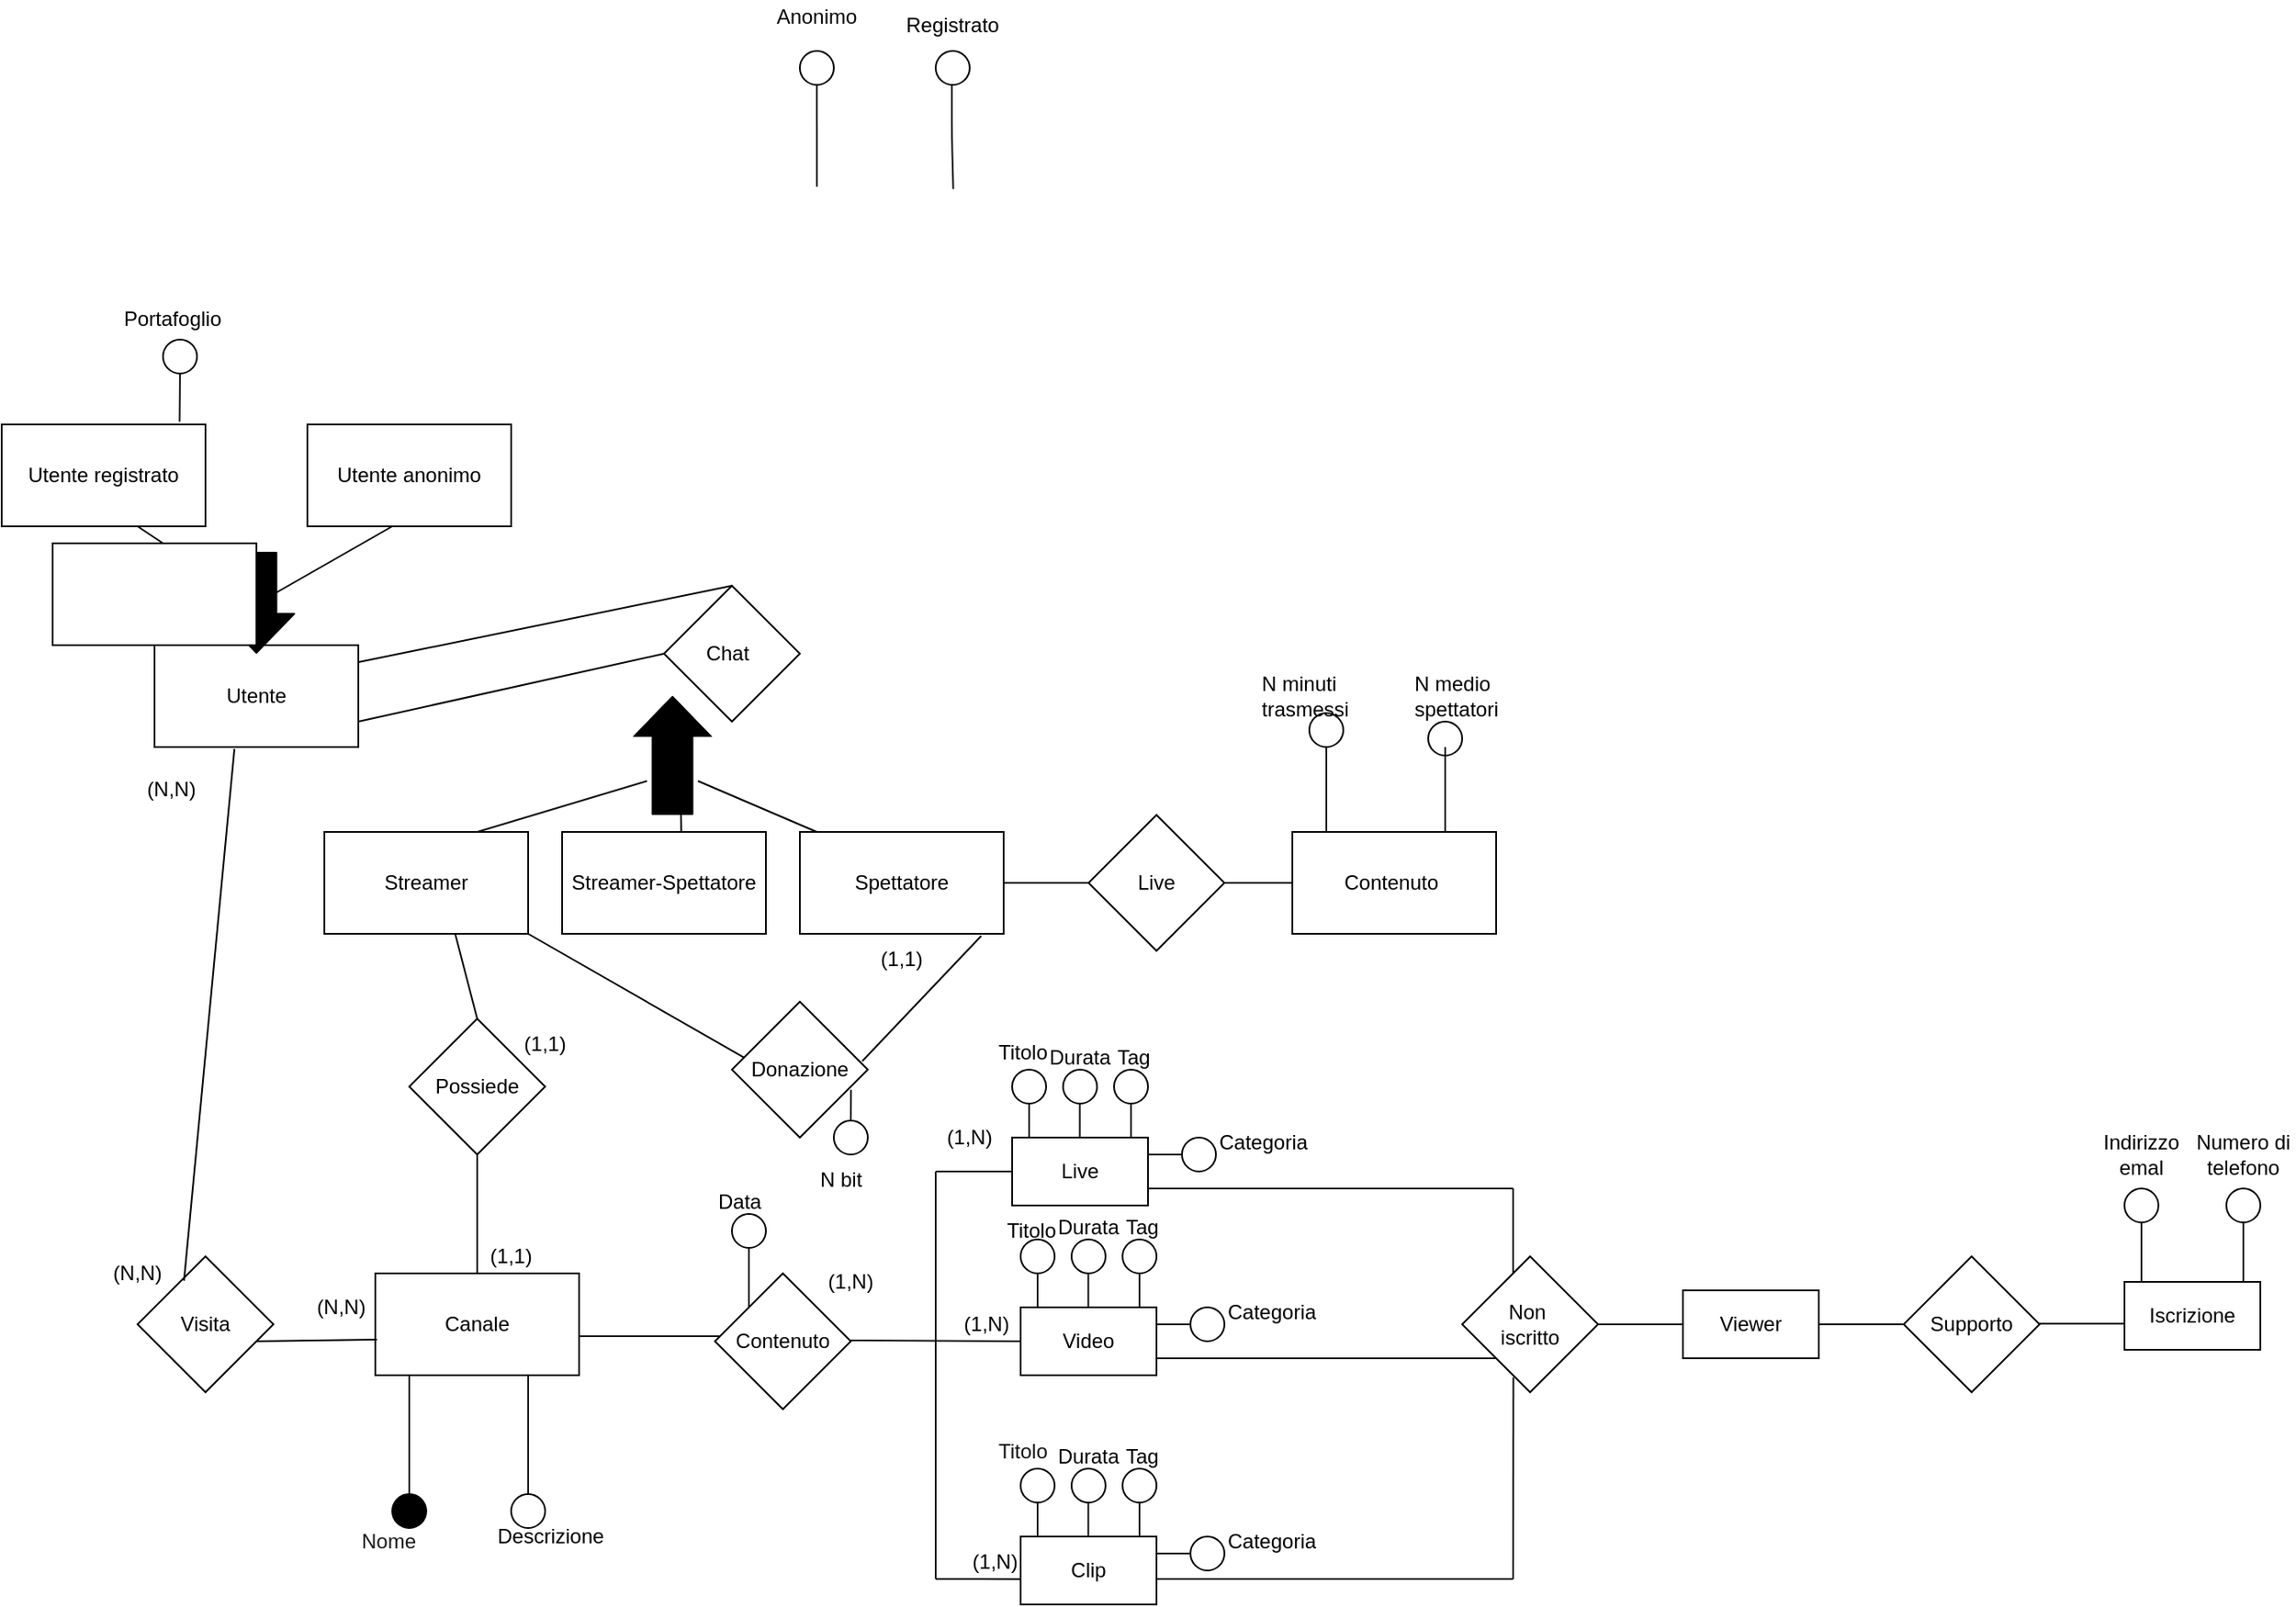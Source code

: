 <mxfile>
    <diagram name="Page-1" id="MS3F0-jO2fXdgPo8Lo6S">
        <mxGraphModel dx="236" dy="815" grid="1" gridSize="10" guides="1" tooltips="1" connect="1" arrows="1" fold="1" page="1" pageScale="1" pageWidth="850" pageHeight="1100" math="0" shadow="0">
            <root>
                <mxCell id="0"/>
                <mxCell id="1" parent="0"/>
                <mxCell id="3IenMItIxv0-lteJ33fJ-1" value="" style="rounded=0;whiteSpace=wrap;html=1;" parent="1" vertex="1">
                    <mxGeometry x="130" y="450" width="120" height="60" as="geometry"/>
                </mxCell>
                <mxCell id="3IenMItIxv0-lteJ33fJ-2" value="Utente" style="text;html=1;strokeColor=none;fillColor=none;align=center;verticalAlign=middle;whiteSpace=wrap;rounded=0;" parent="1" vertex="1">
                    <mxGeometry x="160" y="465" width="60" height="30" as="geometry"/>
                </mxCell>
                <mxCell id="3IenMItIxv0-lteJ33fJ-3" value="" style="shape=flexArrow;endArrow=classic;html=1;width=23.529;endSize=7.318;fillColor=#000000;strokeColor=#000000;" parent="1" edge="1">
                    <mxGeometry width="50" height="50" relative="1" as="geometry">
                        <mxPoint x="435" y="550" as="sourcePoint"/>
                        <mxPoint x="435" y="480" as="targetPoint"/>
                        <Array as="points">
                            <mxPoint x="435" y="510"/>
                        </Array>
                    </mxGeometry>
                </mxCell>
                <mxCell id="3IenMItIxv0-lteJ33fJ-4" value="Spettatore" style="rounded=0;whiteSpace=wrap;html=1;" parent="1" vertex="1">
                    <mxGeometry x="510" y="560" width="120" height="60" as="geometry"/>
                </mxCell>
                <mxCell id="3IenMItIxv0-lteJ33fJ-5" value="Streamer-Spettatore" style="rounded=0;whiteSpace=wrap;html=1;" parent="1" vertex="1">
                    <mxGeometry x="370" y="560" width="120" height="60" as="geometry"/>
                </mxCell>
                <mxCell id="3IenMItIxv0-lteJ33fJ-6" value="Streamer" style="rounded=0;whiteSpace=wrap;html=1;" parent="1" vertex="1">
                    <mxGeometry x="230" y="560" width="120" height="60" as="geometry"/>
                </mxCell>
                <mxCell id="3IenMItIxv0-lteJ33fJ-7" value="" style="endArrow=none;html=1;strokeColor=#0D0D0D;strokeWidth=1;" parent="1" edge="1">
                    <mxGeometry width="50" height="50" relative="1" as="geometry">
                        <mxPoint x="320" y="560" as="sourcePoint"/>
                        <mxPoint x="420" y="530" as="targetPoint"/>
                    </mxGeometry>
                </mxCell>
                <mxCell id="3IenMItIxv0-lteJ33fJ-8" value="" style="endArrow=none;html=1;strokeColor=#030303;strokeWidth=1;" parent="1" edge="1">
                    <mxGeometry width="50" height="50" relative="1" as="geometry">
                        <mxPoint x="520" y="560" as="sourcePoint"/>
                        <mxPoint x="450" y="530" as="targetPoint"/>
                        <Array as="points"/>
                    </mxGeometry>
                </mxCell>
                <mxCell id="3IenMItIxv0-lteJ33fJ-9" value="&lt;font color=&quot;#080808&quot;&gt;Anonimo&lt;/font&gt;" style="text;html=1;align=center;verticalAlign=middle;whiteSpace=wrap;rounded=0;" parent="1" vertex="1">
                    <mxGeometry x="485" y="70" width="70" height="20" as="geometry"/>
                </mxCell>
                <mxCell id="3IenMItIxv0-lteJ33fJ-10" value="" style="endArrow=none;html=1;fontColor=default;labelBackgroundColor=default;strokeColor=#121212;strokeWidth=1;exitX=0.836;exitY=0.022;exitDx=0;exitDy=0;exitPerimeter=0;" parent="1" edge="1">
                    <mxGeometry width="50" height="50" relative="1" as="geometry">
                        <mxPoint x="600.32" y="181.32" as="sourcePoint"/>
                        <mxPoint x="599.5" y="120" as="targetPoint"/>
                        <Array as="points">
                            <mxPoint x="599.5" y="150"/>
                        </Array>
                    </mxGeometry>
                </mxCell>
                <mxCell id="3IenMItIxv0-lteJ33fJ-11" value="&lt;font color=&quot;#000000&quot;&gt;Registrato&lt;/font&gt;" style="text;html=1;strokeColor=none;fillColor=none;align=center;verticalAlign=middle;whiteSpace=wrap;rounded=0;" parent="1" vertex="1">
                    <mxGeometry x="570" y="70" width="60" height="30" as="geometry"/>
                </mxCell>
                <mxCell id="3IenMItIxv0-lteJ33fJ-12" value="Canale&lt;br&gt;" style="rounded=0;whiteSpace=wrap;html=1;" parent="1" vertex="1">
                    <mxGeometry x="260" y="820" width="120" height="60" as="geometry"/>
                </mxCell>
                <mxCell id="3IenMItIxv0-lteJ33fJ-13" value="" style="rhombus;whiteSpace=wrap;html=1;" parent="1" vertex="1">
                    <mxGeometry x="280" y="670" width="80" height="80" as="geometry"/>
                </mxCell>
                <mxCell id="3IenMItIxv0-lteJ33fJ-14" value="" style="endArrow=none;html=1;entryX=0.642;entryY=1;entryDx=0;entryDy=0;strokeColor=#050505;strokeWidth=1;exitX=0.5;exitY=0;exitDx=0;exitDy=0;entryPerimeter=0;" parent="1" source="3IenMItIxv0-lteJ33fJ-13" target="3IenMItIxv0-lteJ33fJ-6" edge="1">
                    <mxGeometry width="50" height="50" relative="1" as="geometry">
                        <mxPoint x="320" y="670" as="sourcePoint"/>
                        <mxPoint x="360" y="630" as="targetPoint"/>
                    </mxGeometry>
                </mxCell>
                <mxCell id="3IenMItIxv0-lteJ33fJ-15" value="" style="endArrow=none;html=1;entryX=0.5;entryY=1;entryDx=0;entryDy=0;strokeColor=#080808;exitX=0.5;exitY=0;exitDx=0;exitDy=0;strokeWidth=1;" parent="1" source="3IenMItIxv0-lteJ33fJ-12" target="3IenMItIxv0-lteJ33fJ-13" edge="1">
                    <mxGeometry width="50" height="50" relative="1" as="geometry">
                        <mxPoint x="320" y="810" as="sourcePoint"/>
                        <mxPoint x="330" y="760" as="targetPoint"/>
                        <Array as="points"/>
                    </mxGeometry>
                </mxCell>
                <mxCell id="3IenMItIxv0-lteJ33fJ-16" value="Possiede" style="text;html=1;strokeColor=none;fillColor=none;align=center;verticalAlign=middle;whiteSpace=wrap;rounded=0;" parent="1" vertex="1">
                    <mxGeometry x="290" y="695" width="60" height="30" as="geometry"/>
                </mxCell>
                <mxCell id="3IenMItIxv0-lteJ33fJ-17" value="" style="endArrow=none;html=1;" parent="1" edge="1">
                    <mxGeometry width="50" height="50" relative="1" as="geometry">
                        <mxPoint x="270" y="940" as="sourcePoint"/>
                        <mxPoint x="270" y="940" as="targetPoint"/>
                    </mxGeometry>
                </mxCell>
                <mxCell id="3IenMItIxv0-lteJ33fJ-18" value="" style="endArrow=none;html=1;fontColor=default;labelBackgroundColor=default;strokeColor=#121212;strokeWidth=1;exitX=0.167;exitY=0;exitDx=0;exitDy=0;exitPerimeter=0;" parent="1" edge="1">
                    <mxGeometry width="50" height="50" relative="1" as="geometry">
                        <mxPoint x="520.04" y="180" as="sourcePoint"/>
                        <mxPoint x="520" y="120" as="targetPoint"/>
                        <Array as="points"/>
                    </mxGeometry>
                </mxCell>
                <mxCell id="3IenMItIxv0-lteJ33fJ-19" value="" style="ellipse;whiteSpace=wrap;html=1;aspect=fixed;fillColor=none;strokeColor=#000000;" parent="1" vertex="1">
                    <mxGeometry x="510" y="100" width="20" height="20" as="geometry"/>
                </mxCell>
                <mxCell id="3IenMItIxv0-lteJ33fJ-20" value="" style="ellipse;whiteSpace=wrap;html=1;aspect=fixed;fillColor=none;strokeColor=#000000;" parent="1" vertex="1">
                    <mxGeometry x="590" y="100" width="20" height="20" as="geometry"/>
                </mxCell>
                <mxCell id="3IenMItIxv0-lteJ33fJ-21" value="" style="endArrow=none;html=1;fontColor=default;labelBackgroundColor=default;strokeColor=#121212;strokeWidth=1;entryX=0.873;entryY=-0.027;entryDx=0;entryDy=0;entryPerimeter=0;" parent="1" target="3IenMItIxv0-lteJ33fJ-125" edge="1">
                    <mxGeometry width="50" height="50" relative="1" as="geometry">
                        <mxPoint x="145" y="290" as="sourcePoint"/>
                        <mxPoint x="170" y="320" as="targetPoint"/>
                        <Array as="points"/>
                    </mxGeometry>
                </mxCell>
                <mxCell id="3IenMItIxv0-lteJ33fJ-22" value="" style="ellipse;whiteSpace=wrap;html=1;aspect=fixed;fillColor=none;strokeColor=#000000;" parent="1" vertex="1">
                    <mxGeometry x="135" y="270" width="20" height="20" as="geometry"/>
                </mxCell>
                <mxCell id="3IenMItIxv0-lteJ33fJ-23" value="&lt;font color=&quot;#000000&quot;&gt;Portafoglio&lt;br&gt;&lt;br&gt;&lt;/font&gt;" style="text;html=1;strokeColor=none;fillColor=none;align=left;verticalAlign=middle;whiteSpace=wrap;rounded=0;" parent="1" vertex="1">
                    <mxGeometry x="110" y="250" width="60" height="30" as="geometry"/>
                </mxCell>
                <mxCell id="3IenMItIxv0-lteJ33fJ-24" value="" style="endArrow=none;html=1;fontColor=default;labelBackgroundColor=default;strokeColor=#121212;strokeWidth=1;" parent="1" edge="1">
                    <mxGeometry width="50" height="50" relative="1" as="geometry">
                        <mxPoint x="280" y="950" as="sourcePoint"/>
                        <mxPoint x="280" y="880" as="targetPoint"/>
                        <Array as="points"/>
                    </mxGeometry>
                </mxCell>
                <mxCell id="3IenMItIxv0-lteJ33fJ-25" value="" style="endArrow=none;html=1;fontColor=default;labelBackgroundColor=default;strokeColor=#121212;strokeWidth=1;" parent="1" edge="1">
                    <mxGeometry width="50" height="50" relative="1" as="geometry">
                        <mxPoint x="350" y="950" as="sourcePoint"/>
                        <mxPoint x="350" y="880" as="targetPoint"/>
                        <Array as="points"/>
                    </mxGeometry>
                </mxCell>
                <mxCell id="3IenMItIxv0-lteJ33fJ-26" value="&lt;font color=&quot;#1a1a1a&quot;&gt;Nome&lt;br&gt;&lt;br&gt;&lt;/font&gt;" style="text;html=1;strokeColor=none;fillColor=none;align=left;verticalAlign=middle;whiteSpace=wrap;rounded=0;" parent="1" vertex="1">
                    <mxGeometry x="250" y="970" width="60" height="30" as="geometry"/>
                </mxCell>
                <mxCell id="3IenMItIxv0-lteJ33fJ-27" value="&lt;font color=&quot;#000000&quot;&gt;Descrizione&lt;/font&gt;" style="text;html=1;strokeColor=none;fillColor=none;align=left;verticalAlign=middle;whiteSpace=wrap;rounded=0;" parent="1" vertex="1">
                    <mxGeometry x="330" y="960" width="60" height="30" as="geometry"/>
                </mxCell>
                <mxCell id="3IenMItIxv0-lteJ33fJ-28" value="" style="ellipse;whiteSpace=wrap;html=1;aspect=fixed;fillColor=#000000;strokeColor=#000000;" parent="1" vertex="1">
                    <mxGeometry x="270" y="950" width="20" height="20" as="geometry"/>
                </mxCell>
                <mxCell id="3IenMItIxv0-lteJ33fJ-29" value="" style="endArrow=none;html=1;fontColor=default;labelBackgroundColor=default;strokeColor=#121212;strokeWidth=1;" parent="1" edge="1">
                    <mxGeometry width="50" height="50" relative="1" as="geometry">
                        <mxPoint x="470" y="857" as="sourcePoint"/>
                        <mxPoint x="380" y="857" as="targetPoint"/>
                        <Array as="points"/>
                    </mxGeometry>
                </mxCell>
                <mxCell id="3IenMItIxv0-lteJ33fJ-30" value="" style="rhombus;whiteSpace=wrap;html=1;" parent="1" vertex="1">
                    <mxGeometry x="460" y="820" width="80" height="80" as="geometry"/>
                </mxCell>
                <mxCell id="3IenMItIxv0-lteJ33fJ-31" value="Contenuto" style="text;html=1;strokeColor=none;fillColor=none;align=center;verticalAlign=middle;whiteSpace=wrap;rounded=0;" parent="1" vertex="1">
                    <mxGeometry x="470" y="845" width="60" height="30" as="geometry"/>
                </mxCell>
                <mxCell id="3IenMItIxv0-lteJ33fJ-32" value="" style="endArrow=none;html=1;fontColor=default;labelBackgroundColor=default;strokeColor=#121212;strokeWidth=1;entryX=0.5;entryY=1;entryDx=0;entryDy=0;" parent="1" target="3IenMItIxv0-lteJ33fJ-33" edge="1">
                    <mxGeometry width="50" height="50" relative="1" as="geometry">
                        <mxPoint x="480" y="840" as="sourcePoint"/>
                        <mxPoint x="480" y="800" as="targetPoint"/>
                        <Array as="points"/>
                    </mxGeometry>
                </mxCell>
                <mxCell id="3IenMItIxv0-lteJ33fJ-33" value="" style="ellipse;whiteSpace=wrap;html=1;aspect=fixed;fillColor=none;strokeColor=#000000;" parent="1" vertex="1">
                    <mxGeometry x="470" y="785" width="20" height="20" as="geometry"/>
                </mxCell>
                <mxCell id="3IenMItIxv0-lteJ33fJ-34" value="&lt;font color=&quot;#000000&quot;&gt;Data&lt;br&gt;&lt;br&gt;&lt;/font&gt;" style="text;html=1;strokeColor=none;fillColor=none;align=left;verticalAlign=middle;whiteSpace=wrap;rounded=0;" parent="1" vertex="1">
                    <mxGeometry x="460" y="770" width="60" height="30" as="geometry"/>
                </mxCell>
                <mxCell id="3IenMItIxv0-lteJ33fJ-35" value="" style="endArrow=none;html=1;strokeColor=#030303;strokeWidth=1;" parent="1" edge="1">
                    <mxGeometry width="50" height="50" relative="1" as="geometry">
                        <mxPoint x="690" y="590" as="sourcePoint"/>
                        <mxPoint x="630" y="590" as="targetPoint"/>
                        <Array as="points"/>
                    </mxGeometry>
                </mxCell>
                <mxCell id="3IenMItIxv0-lteJ33fJ-36" value="" style="rhombus;whiteSpace=wrap;html=1;" parent="1" vertex="1">
                    <mxGeometry x="680" y="550" width="80" height="80" as="geometry"/>
                </mxCell>
                <mxCell id="3IenMItIxv0-lteJ33fJ-37" value="Live" style="text;html=1;strokeColor=none;fillColor=none;align=center;verticalAlign=middle;whiteSpace=wrap;rounded=0;" parent="1" vertex="1">
                    <mxGeometry x="690" y="575" width="60" height="30" as="geometry"/>
                </mxCell>
                <mxCell id="3IenMItIxv0-lteJ33fJ-38" value="" style="endArrow=none;html=1;strokeColor=#030303;strokeWidth=1;" parent="1" edge="1">
                    <mxGeometry width="50" height="50" relative="1" as="geometry">
                        <mxPoint x="800" y="590" as="sourcePoint"/>
                        <mxPoint x="760" y="590" as="targetPoint"/>
                        <Array as="points"/>
                    </mxGeometry>
                </mxCell>
                <mxCell id="3IenMItIxv0-lteJ33fJ-39" value="Contenuto&amp;nbsp;" style="rounded=0;whiteSpace=wrap;html=1;" parent="1" vertex="1">
                    <mxGeometry x="800" y="560" width="120" height="60" as="geometry"/>
                </mxCell>
                <mxCell id="3IenMItIxv0-lteJ33fJ-40" value="" style="endArrow=none;html=1;strokeColor=#030303;strokeWidth=1;exitX=0.585;exitY=0.008;exitDx=0;exitDy=0;exitPerimeter=0;" parent="1" source="3IenMItIxv0-lteJ33fJ-5" edge="1">
                    <mxGeometry width="50" height="50" relative="1" as="geometry">
                        <mxPoint x="510" y="590" as="sourcePoint"/>
                        <mxPoint x="440" y="550" as="targetPoint"/>
                        <Array as="points"/>
                    </mxGeometry>
                </mxCell>
                <mxCell id="3IenMItIxv0-lteJ33fJ-41" value="" style="endArrow=none;html=1;fontColor=default;labelBackgroundColor=default;strokeColor=#121212;strokeWidth=2;" parent="1" source="3IenMItIxv0-lteJ33fJ-46" edge="1">
                    <mxGeometry width="50" height="50" relative="1" as="geometry">
                        <mxPoint x="820" y="560" as="sourcePoint"/>
                        <mxPoint x="820" y="500" as="targetPoint"/>
                        <Array as="points"/>
                    </mxGeometry>
                </mxCell>
                <mxCell id="3IenMItIxv0-lteJ33fJ-42" value="" style="endArrow=none;html=1;fontColor=default;labelBackgroundColor=default;strokeColor=#121212;strokeWidth=1;exitX=0.75;exitY=0;exitDx=0;exitDy=0;" parent="1" source="3IenMItIxv0-lteJ33fJ-39" edge="1">
                    <mxGeometry width="50" height="50" relative="1" as="geometry">
                        <mxPoint x="840" y="580" as="sourcePoint"/>
                        <mxPoint x="890" y="510" as="targetPoint"/>
                        <Array as="points"/>
                    </mxGeometry>
                </mxCell>
                <mxCell id="3IenMItIxv0-lteJ33fJ-43" value="&lt;font color=&quot;#000000&quot;&gt;N minuti&lt;br&gt;trasmessi&lt;br&gt;&lt;/font&gt;" style="text;html=1;strokeColor=none;fillColor=none;align=left;verticalAlign=middle;whiteSpace=wrap;rounded=0;" parent="1" vertex="1">
                    <mxGeometry x="780" y="465" width="60" height="30" as="geometry"/>
                </mxCell>
                <mxCell id="3IenMItIxv0-lteJ33fJ-44" value="&lt;font color=&quot;#000000&quot;&gt;N medio&lt;br&gt;spettatori&lt;br&gt;&lt;/font&gt;" style="text;html=1;strokeColor=none;fillColor=none;align=left;verticalAlign=middle;whiteSpace=wrap;rounded=0;" parent="1" vertex="1">
                    <mxGeometry x="870" y="465" width="60" height="30" as="geometry"/>
                </mxCell>
                <mxCell id="3IenMItIxv0-lteJ33fJ-45" value="" style="endArrow=none;html=1;fontColor=default;labelBackgroundColor=default;strokeColor=#121212;strokeWidth=1;" parent="1" target="3IenMItIxv0-lteJ33fJ-46" edge="1">
                    <mxGeometry width="50" height="50" relative="1" as="geometry">
                        <mxPoint x="820" y="560" as="sourcePoint"/>
                        <mxPoint x="820" y="500" as="targetPoint"/>
                        <Array as="points">
                            <mxPoint x="820" y="530"/>
                        </Array>
                    </mxGeometry>
                </mxCell>
                <mxCell id="3IenMItIxv0-lteJ33fJ-46" value="" style="ellipse;whiteSpace=wrap;html=1;aspect=fixed;fillColor=none;strokeColor=#000000;" parent="1" vertex="1">
                    <mxGeometry x="810" y="490" width="20" height="20" as="geometry"/>
                </mxCell>
                <mxCell id="3IenMItIxv0-lteJ33fJ-47" value="" style="ellipse;whiteSpace=wrap;html=1;aspect=fixed;fillColor=none;strokeColor=#000000;" parent="1" vertex="1">
                    <mxGeometry x="880" y="495" width="20" height="20" as="geometry"/>
                </mxCell>
                <mxCell id="3IenMItIxv0-lteJ33fJ-48" value="" style="ellipse;whiteSpace=wrap;html=1;aspect=fixed;fillColor=none;strokeColor=#000000;" parent="1" vertex="1">
                    <mxGeometry x="340" y="950" width="20" height="20" as="geometry"/>
                </mxCell>
                <mxCell id="3IenMItIxv0-lteJ33fJ-49" value="" style="endArrow=none;html=1;fontColor=default;labelBackgroundColor=default;strokeColor=#121212;strokeWidth=1;entryX=1.017;entryY=0.617;entryDx=0;entryDy=0;entryPerimeter=0;" parent="1" edge="1">
                    <mxGeometry width="50" height="50" relative="1" as="geometry">
                        <mxPoint x="640" y="860" as="sourcePoint"/>
                        <mxPoint x="540" y="859.5" as="targetPoint"/>
                        <Array as="points"/>
                    </mxGeometry>
                </mxCell>
                <mxCell id="3IenMItIxv0-lteJ33fJ-50" value="" style="endArrow=none;html=1;fontColor=default;labelBackgroundColor=default;strokeColor=#121212;strokeWidth=1;" parent="1" edge="1">
                    <mxGeometry width="50" height="50" relative="1" as="geometry">
                        <mxPoint x="590" y="760" as="sourcePoint"/>
                        <mxPoint x="590" y="1000" as="targetPoint"/>
                        <Array as="points"/>
                    </mxGeometry>
                </mxCell>
                <mxCell id="3IenMItIxv0-lteJ33fJ-51" value="" style="endArrow=none;html=1;fontColor=default;labelBackgroundColor=default;strokeColor=#121212;strokeWidth=1;" parent="1" edge="1">
                    <mxGeometry width="50" height="50" relative="1" as="geometry">
                        <mxPoint x="590" y="760" as="sourcePoint"/>
                        <mxPoint x="630" y="760" as="targetPoint"/>
                        <Array as="points">
                            <mxPoint x="630" y="760"/>
                            <mxPoint x="640" y="760"/>
                        </Array>
                    </mxGeometry>
                </mxCell>
                <mxCell id="3IenMItIxv0-lteJ33fJ-52" value="Live" style="rounded=0;whiteSpace=wrap;html=1;" parent="1" vertex="1">
                    <mxGeometry x="635" y="740" width="80" height="40" as="geometry"/>
                </mxCell>
                <mxCell id="3IenMItIxv0-lteJ33fJ-53" value="" style="endArrow=none;html=1;rounded=0;entryX=0.027;entryY=0.627;entryDx=0;entryDy=0;entryPerimeter=0;strokeColor=#000000;" parent="1" target="3IenMItIxv0-lteJ33fJ-79" edge="1">
                    <mxGeometry width="50" height="50" relative="1" as="geometry">
                        <mxPoint x="590" y="1000" as="sourcePoint"/>
                        <mxPoint x="635" y="1000" as="targetPoint"/>
                        <Array as="points">
                            <mxPoint x="615" y="1000"/>
                        </Array>
                    </mxGeometry>
                </mxCell>
                <mxCell id="3IenMItIxv0-lteJ33fJ-54" value="" style="endArrow=none;html=1;fontColor=default;labelBackgroundColor=default;strokeColor=#121212;strokeWidth=1;" parent="1" edge="1">
                    <mxGeometry width="50" height="50" relative="1" as="geometry">
                        <mxPoint x="645" y="740" as="sourcePoint"/>
                        <mxPoint x="645" y="720" as="targetPoint"/>
                        <Array as="points"/>
                    </mxGeometry>
                </mxCell>
                <mxCell id="3IenMItIxv0-lteJ33fJ-55" value="" style="endArrow=none;html=1;fontColor=default;labelBackgroundColor=default;strokeColor=#121212;strokeWidth=1;" parent="1" edge="1">
                    <mxGeometry width="50" height="50" relative="1" as="geometry">
                        <mxPoint x="674.83" y="740" as="sourcePoint"/>
                        <mxPoint x="674.83" y="720" as="targetPoint"/>
                        <Array as="points"/>
                    </mxGeometry>
                </mxCell>
                <mxCell id="3IenMItIxv0-lteJ33fJ-56" value="" style="ellipse;whiteSpace=wrap;html=1;aspect=fixed;fillColor=none;strokeColor=#000000;" parent="1" vertex="1">
                    <mxGeometry x="635" y="700" width="20" height="20" as="geometry"/>
                </mxCell>
                <mxCell id="3IenMItIxv0-lteJ33fJ-57" value="" style="ellipse;whiteSpace=wrap;html=1;aspect=fixed;fillColor=none;strokeColor=#000000;" parent="1" vertex="1">
                    <mxGeometry x="665" y="700" width="20" height="20" as="geometry"/>
                </mxCell>
                <mxCell id="3IenMItIxv0-lteJ33fJ-58" value="&lt;font color=&quot;#000000&quot;&gt;Titolo&lt;br&gt;&lt;/font&gt;" style="text;html=1;strokeColor=none;fillColor=none;align=left;verticalAlign=middle;whiteSpace=wrap;rounded=0;" parent="1" vertex="1">
                    <mxGeometry x="625" y="680" width="30" height="20" as="geometry"/>
                </mxCell>
                <mxCell id="3IenMItIxv0-lteJ33fJ-59" value="&lt;font color=&quot;#000000&quot;&gt;Durata&lt;br&gt;&lt;br&gt;&lt;/font&gt;" style="text;html=1;strokeColor=none;fillColor=none;align=left;verticalAlign=middle;whiteSpace=wrap;rounded=0;" parent="1" vertex="1">
                    <mxGeometry x="655" y="700" width="30" as="geometry"/>
                </mxCell>
                <mxCell id="3IenMItIxv0-lteJ33fJ-60" value="" style="endArrow=none;html=1;fontColor=default;labelBackgroundColor=default;strokeColor=#121212;strokeWidth=1;" parent="1" edge="1">
                    <mxGeometry width="50" height="50" relative="1" as="geometry">
                        <mxPoint x="705" y="740" as="sourcePoint"/>
                        <mxPoint x="705" y="720" as="targetPoint"/>
                        <Array as="points"/>
                    </mxGeometry>
                </mxCell>
                <mxCell id="3IenMItIxv0-lteJ33fJ-61" value="" style="ellipse;whiteSpace=wrap;html=1;aspect=fixed;fillColor=none;strokeColor=#000000;" parent="1" vertex="1">
                    <mxGeometry x="695" y="700" width="20" height="20" as="geometry"/>
                </mxCell>
                <mxCell id="3IenMItIxv0-lteJ33fJ-62" value="&lt;font color=&quot;#000000&quot;&gt;Tag&lt;br&gt;&lt;br&gt;&lt;/font&gt;" style="text;html=1;strokeColor=none;fillColor=none;align=left;verticalAlign=middle;whiteSpace=wrap;rounded=0;" parent="1" vertex="1">
                    <mxGeometry x="695" y="700" width="10" as="geometry"/>
                </mxCell>
                <mxCell id="3IenMItIxv0-lteJ33fJ-63" value="" style="ellipse;whiteSpace=wrap;html=1;aspect=fixed;fillColor=default;strokeColor=#000000;" parent="1" vertex="1">
                    <mxGeometry x="735" y="740" width="20" height="20" as="geometry"/>
                </mxCell>
                <mxCell id="3IenMItIxv0-lteJ33fJ-64" value="" style="endArrow=none;html=1;fontColor=default;labelBackgroundColor=default;strokeColor=#121212;strokeWidth=1;exitX=0;exitY=0.5;exitDx=0;exitDy=0;entryX=1;entryY=0.25;entryDx=0;entryDy=0;" parent="1" source="3IenMItIxv0-lteJ33fJ-63" target="3IenMItIxv0-lteJ33fJ-52" edge="1">
                    <mxGeometry width="50" height="50" relative="1" as="geometry">
                        <mxPoint x="724.83" y="755" as="sourcePoint"/>
                        <mxPoint x="724.83" y="735" as="targetPoint"/>
                        <Array as="points"/>
                    </mxGeometry>
                </mxCell>
                <mxCell id="3IenMItIxv0-lteJ33fJ-65" value="&lt;font color=&quot;#000000&quot;&gt;Categoria&lt;br&gt;&lt;br&gt;&lt;/font&gt;" style="text;html=1;strokeColor=none;fillColor=none;align=left;verticalAlign=middle;whiteSpace=wrap;rounded=0;" parent="1" vertex="1">
                    <mxGeometry x="755" y="750" width="10" as="geometry"/>
                </mxCell>
                <mxCell id="3IenMItIxv0-lteJ33fJ-66" value="Video" style="rounded=0;whiteSpace=wrap;html=1;" parent="1" vertex="1">
                    <mxGeometry x="640" y="840" width="80" height="40" as="geometry"/>
                </mxCell>
                <mxCell id="3IenMItIxv0-lteJ33fJ-67" value="" style="endArrow=none;html=1;fontColor=default;labelBackgroundColor=default;strokeColor=#121212;strokeWidth=1;" parent="1" edge="1">
                    <mxGeometry width="50" height="50" relative="1" as="geometry">
                        <mxPoint x="650" y="840" as="sourcePoint"/>
                        <mxPoint x="650" y="820" as="targetPoint"/>
                        <Array as="points"/>
                    </mxGeometry>
                </mxCell>
                <mxCell id="3IenMItIxv0-lteJ33fJ-68" value="" style="endArrow=none;html=1;fontColor=default;labelBackgroundColor=default;strokeColor=#121212;strokeWidth=1;" parent="1" edge="1">
                    <mxGeometry width="50" height="50" relative="1" as="geometry">
                        <mxPoint x="679.83" y="840" as="sourcePoint"/>
                        <mxPoint x="679.83" y="820" as="targetPoint"/>
                        <Array as="points"/>
                    </mxGeometry>
                </mxCell>
                <mxCell id="3IenMItIxv0-lteJ33fJ-69" value="" style="ellipse;whiteSpace=wrap;html=1;aspect=fixed;fillColor=none;strokeColor=#000000;" parent="1" vertex="1">
                    <mxGeometry x="640" y="800" width="20" height="20" as="geometry"/>
                </mxCell>
                <mxCell id="3IenMItIxv0-lteJ33fJ-70" value="" style="ellipse;whiteSpace=wrap;html=1;aspect=fixed;fillColor=none;strokeColor=#000000;" parent="1" vertex="1">
                    <mxGeometry x="670" y="800" width="20" height="20" as="geometry"/>
                </mxCell>
                <mxCell id="3IenMItIxv0-lteJ33fJ-71" value="&lt;font color=&quot;#000000&quot;&gt;Titolo&lt;br&gt;&lt;/font&gt;" style="text;html=1;strokeColor=none;fillColor=none;align=left;verticalAlign=middle;whiteSpace=wrap;rounded=0;" parent="1" vertex="1">
                    <mxGeometry x="630" y="785" width="30" height="20" as="geometry"/>
                </mxCell>
                <mxCell id="3IenMItIxv0-lteJ33fJ-72" value="&lt;font color=&quot;#000000&quot;&gt;Durata&lt;br&gt;&lt;br&gt;&lt;/font&gt;" style="text;html=1;strokeColor=none;fillColor=none;align=left;verticalAlign=middle;whiteSpace=wrap;rounded=0;" parent="1" vertex="1">
                    <mxGeometry x="660" y="800" width="30" as="geometry"/>
                </mxCell>
                <mxCell id="3IenMItIxv0-lteJ33fJ-73" value="" style="endArrow=none;html=1;fontColor=default;labelBackgroundColor=default;strokeColor=#121212;strokeWidth=1;" parent="1" edge="1">
                    <mxGeometry width="50" height="50" relative="1" as="geometry">
                        <mxPoint x="710" y="840" as="sourcePoint"/>
                        <mxPoint x="710" y="820" as="targetPoint"/>
                        <Array as="points"/>
                    </mxGeometry>
                </mxCell>
                <mxCell id="3IenMItIxv0-lteJ33fJ-74" value="" style="ellipse;whiteSpace=wrap;html=1;aspect=fixed;fillColor=none;strokeColor=#000000;" parent="1" vertex="1">
                    <mxGeometry x="700" y="800" width="20" height="20" as="geometry"/>
                </mxCell>
                <mxCell id="3IenMItIxv0-lteJ33fJ-75" value="&lt;font color=&quot;#000000&quot;&gt;Tag&lt;br&gt;&lt;br&gt;&lt;/font&gt;" style="text;html=1;strokeColor=none;fillColor=none;align=left;verticalAlign=middle;whiteSpace=wrap;rounded=0;" parent="1" vertex="1">
                    <mxGeometry x="700" y="800" width="10" as="geometry"/>
                </mxCell>
                <mxCell id="3IenMItIxv0-lteJ33fJ-76" value="" style="ellipse;whiteSpace=wrap;html=1;aspect=fixed;fillColor=none;strokeColor=#000000;" parent="1" vertex="1">
                    <mxGeometry x="740" y="840" width="20" height="20" as="geometry"/>
                </mxCell>
                <mxCell id="3IenMItIxv0-lteJ33fJ-77" value="" style="endArrow=none;html=1;fontColor=default;labelBackgroundColor=default;strokeColor=#121212;strokeWidth=1;exitX=0;exitY=0.5;exitDx=0;exitDy=0;entryX=1;entryY=0.25;entryDx=0;entryDy=0;" parent="1" source="3IenMItIxv0-lteJ33fJ-76" target="3IenMItIxv0-lteJ33fJ-66" edge="1">
                    <mxGeometry width="50" height="50" relative="1" as="geometry">
                        <mxPoint x="729.83" y="855" as="sourcePoint"/>
                        <mxPoint x="729.83" y="835" as="targetPoint"/>
                        <Array as="points"/>
                    </mxGeometry>
                </mxCell>
                <mxCell id="3IenMItIxv0-lteJ33fJ-78" value="&lt;font color=&quot;#000000&quot;&gt;Categoria&lt;br&gt;&lt;br&gt;&lt;/font&gt;" style="text;html=1;strokeColor=none;fillColor=none;align=left;verticalAlign=middle;whiteSpace=wrap;rounded=0;" parent="1" vertex="1">
                    <mxGeometry x="760" y="850" width="10" as="geometry"/>
                </mxCell>
                <mxCell id="3IenMItIxv0-lteJ33fJ-79" value="Clip" style="rounded=0;whiteSpace=wrap;html=1;" parent="1" vertex="1">
                    <mxGeometry x="640" y="975" width="80" height="40" as="geometry"/>
                </mxCell>
                <mxCell id="3IenMItIxv0-lteJ33fJ-80" value="" style="endArrow=none;html=1;fontColor=default;labelBackgroundColor=default;strokeColor=#121212;strokeWidth=1;" parent="1" edge="1">
                    <mxGeometry width="50" height="50" relative="1" as="geometry">
                        <mxPoint x="650" y="975" as="sourcePoint"/>
                        <mxPoint x="650" y="955" as="targetPoint"/>
                        <Array as="points"/>
                    </mxGeometry>
                </mxCell>
                <mxCell id="3IenMItIxv0-lteJ33fJ-81" value="" style="endArrow=none;html=1;fontColor=default;labelBackgroundColor=default;strokeColor=#121212;strokeWidth=1;" parent="1" edge="1">
                    <mxGeometry width="50" height="50" relative="1" as="geometry">
                        <mxPoint x="679.83" y="975" as="sourcePoint"/>
                        <mxPoint x="679.83" y="955" as="targetPoint"/>
                        <Array as="points"/>
                    </mxGeometry>
                </mxCell>
                <mxCell id="3IenMItIxv0-lteJ33fJ-82" value="" style="ellipse;whiteSpace=wrap;html=1;aspect=fixed;fillColor=none;strokeColor=#000000;" parent="1" vertex="1">
                    <mxGeometry x="640" y="935" width="20" height="20" as="geometry"/>
                </mxCell>
                <mxCell id="3IenMItIxv0-lteJ33fJ-83" value="" style="ellipse;whiteSpace=wrap;html=1;aspect=fixed;fillColor=none;strokeColor=#000000;" parent="1" vertex="1">
                    <mxGeometry x="670" y="935" width="20" height="20" as="geometry"/>
                </mxCell>
                <mxCell id="3IenMItIxv0-lteJ33fJ-84" value="&lt;font color=&quot;#000000&quot;&gt;Durata&lt;br&gt;&lt;br&gt;&lt;/font&gt;" style="text;html=1;strokeColor=none;fillColor=none;align=left;verticalAlign=middle;whiteSpace=wrap;rounded=0;" parent="1" vertex="1">
                    <mxGeometry x="660" y="935" width="30" as="geometry"/>
                </mxCell>
                <mxCell id="3IenMItIxv0-lteJ33fJ-85" value="" style="endArrow=none;html=1;fontColor=default;labelBackgroundColor=default;strokeColor=#121212;strokeWidth=1;" parent="1" edge="1">
                    <mxGeometry width="50" height="50" relative="1" as="geometry">
                        <mxPoint x="710" y="975" as="sourcePoint"/>
                        <mxPoint x="710" y="955" as="targetPoint"/>
                        <Array as="points"/>
                    </mxGeometry>
                </mxCell>
                <mxCell id="3IenMItIxv0-lteJ33fJ-86" value="" style="ellipse;whiteSpace=wrap;html=1;aspect=fixed;fillColor=none;strokeColor=#000000;" parent="1" vertex="1">
                    <mxGeometry x="700" y="935" width="20" height="20" as="geometry"/>
                </mxCell>
                <mxCell id="3IenMItIxv0-lteJ33fJ-87" value="&lt;font color=&quot;#000000&quot;&gt;Tag&lt;br&gt;&lt;br&gt;&lt;/font&gt;" style="text;html=1;strokeColor=none;fillColor=none;align=left;verticalAlign=middle;whiteSpace=wrap;rounded=0;" parent="1" vertex="1">
                    <mxGeometry x="700" y="935" width="10" as="geometry"/>
                </mxCell>
                <mxCell id="3IenMItIxv0-lteJ33fJ-88" value="" style="ellipse;whiteSpace=wrap;html=1;aspect=fixed;fillColor=none;strokeColor=#000000;" parent="1" vertex="1">
                    <mxGeometry x="740" y="975" width="20" height="20" as="geometry"/>
                </mxCell>
                <mxCell id="3IenMItIxv0-lteJ33fJ-89" value="" style="endArrow=none;html=1;fontColor=default;labelBackgroundColor=default;strokeColor=#121212;strokeWidth=1;exitX=0;exitY=0.5;exitDx=0;exitDy=0;entryX=1;entryY=0.25;entryDx=0;entryDy=0;" parent="1" source="3IenMItIxv0-lteJ33fJ-88" target="3IenMItIxv0-lteJ33fJ-79" edge="1">
                    <mxGeometry width="50" height="50" relative="1" as="geometry">
                        <mxPoint x="729.83" y="990" as="sourcePoint"/>
                        <mxPoint x="729.83" y="970" as="targetPoint"/>
                        <Array as="points"/>
                    </mxGeometry>
                </mxCell>
                <mxCell id="3IenMItIxv0-lteJ33fJ-90" value="&lt;font color=&quot;#000000&quot;&gt;Categoria&lt;br&gt;&lt;br&gt;&lt;/font&gt;" style="text;html=1;strokeColor=none;fillColor=none;align=left;verticalAlign=middle;whiteSpace=wrap;rounded=0;" parent="1" vertex="1">
                    <mxGeometry x="760" y="985" width="10" as="geometry"/>
                </mxCell>
                <mxCell id="3IenMItIxv0-lteJ33fJ-91" value="&lt;font color=&quot;#121212&quot;&gt;Titolo&lt;/font&gt;&lt;font color=&quot;#000000&quot;&gt;&lt;br&gt;&lt;/font&gt;" style="text;html=1;strokeColor=none;fillColor=none;align=left;verticalAlign=middle;whiteSpace=wrap;rounded=0;" parent="1" vertex="1">
                    <mxGeometry x="625" y="915" width="30" height="20" as="geometry"/>
                </mxCell>
                <mxCell id="3IenMItIxv0-lteJ33fJ-92" value="" style="rhombus;whiteSpace=wrap;html=1;" parent="1" vertex="1">
                    <mxGeometry x="470" y="660" width="80" height="80" as="geometry"/>
                </mxCell>
                <mxCell id="3IenMItIxv0-lteJ33fJ-93" value="Donazione" style="text;html=1;strokeColor=none;fillColor=none;align=center;verticalAlign=middle;whiteSpace=wrap;rounded=0;" parent="1" vertex="1">
                    <mxGeometry x="480" y="685" width="60" height="30" as="geometry"/>
                </mxCell>
                <mxCell id="3IenMItIxv0-lteJ33fJ-94" value="" style="endArrow=none;html=1;rounded=0;exitX=-0.05;exitY=0.262;exitDx=0;exitDy=0;exitPerimeter=0;entryX=1;entryY=1;entryDx=0;entryDy=0;" parent="1" source="3IenMItIxv0-lteJ33fJ-93" target="3IenMItIxv0-lteJ33fJ-6" edge="1">
                    <mxGeometry width="50" height="50" relative="1" as="geometry">
                        <mxPoint x="350" y="710" as="sourcePoint"/>
                        <mxPoint x="400" y="660" as="targetPoint"/>
                    </mxGeometry>
                </mxCell>
                <mxCell id="3IenMItIxv0-lteJ33fJ-95" value="" style="endArrow=none;html=1;rounded=0;entryX=0.89;entryY=1.021;entryDx=0;entryDy=0;exitX=0.946;exitY=0.063;exitDx=0;exitDy=0;exitPerimeter=0;entryPerimeter=0;" parent="1" target="3IenMItIxv0-lteJ33fJ-4" edge="1">
                    <mxGeometry width="50" height="50" relative="1" as="geometry">
                        <mxPoint x="546.76" y="695" as="sourcePoint"/>
                        <mxPoint x="610" y="628.11" as="targetPoint"/>
                    </mxGeometry>
                </mxCell>
                <mxCell id="3IenMItIxv0-lteJ33fJ-96" value="" style="endArrow=none;html=1;fontColor=default;labelBackgroundColor=default;strokeColor=#121212;strokeWidth=1;exitX=1.002;exitY=0.895;exitDx=0;exitDy=0;exitPerimeter=0;" parent="1" source="3IenMItIxv0-lteJ33fJ-93" edge="1">
                    <mxGeometry width="50" height="50" relative="1" as="geometry">
                        <mxPoint x="540" y="795" as="sourcePoint"/>
                        <mxPoint x="540" y="730" as="targetPoint"/>
                        <Array as="points"/>
                    </mxGeometry>
                </mxCell>
                <mxCell id="3IenMItIxv0-lteJ33fJ-97" value="" style="ellipse;whiteSpace=wrap;html=1;aspect=fixed;fillColor=none;strokeColor=#000000;" parent="1" vertex="1">
                    <mxGeometry x="530" y="730" width="20" height="20" as="geometry"/>
                </mxCell>
                <mxCell id="3IenMItIxv0-lteJ33fJ-98" value="&lt;font color=&quot;#000000&quot;&gt;N bit&lt;br&gt;&lt;/font&gt;" style="text;html=1;strokeColor=none;fillColor=none;align=left;verticalAlign=middle;whiteSpace=wrap;rounded=0;" parent="1" vertex="1">
                    <mxGeometry x="520" y="750" width="60" height="30" as="geometry"/>
                </mxCell>
                <mxCell id="3IenMItIxv0-lteJ33fJ-99" value="" style="rhombus;whiteSpace=wrap;html=1;" parent="1" vertex="1">
                    <mxGeometry x="900" y="810" width="80" height="80" as="geometry"/>
                </mxCell>
                <mxCell id="3IenMItIxv0-lteJ33fJ-100" value="Non&amp;nbsp;&lt;br&gt;iscritto" style="text;html=1;strokeColor=none;fillColor=none;align=center;verticalAlign=middle;whiteSpace=wrap;rounded=0;" parent="1" vertex="1">
                    <mxGeometry x="910" y="835" width="60" height="30" as="geometry"/>
                </mxCell>
                <mxCell id="3IenMItIxv0-lteJ33fJ-101" value="" style="endArrow=none;html=1;fontColor=default;labelBackgroundColor=default;strokeColor=#121212;strokeWidth=1;exitX=0;exitY=1;exitDx=0;exitDy=0;entryX=1;entryY=0.75;entryDx=0;entryDy=0;" parent="1" source="3IenMItIxv0-lteJ33fJ-99" target="3IenMItIxv0-lteJ33fJ-66" edge="1">
                    <mxGeometry width="50" height="50" relative="1" as="geometry">
                        <mxPoint x="810" y="874.17" as="sourcePoint"/>
                        <mxPoint x="720" y="874.17" as="targetPoint"/>
                        <Array as="points"/>
                    </mxGeometry>
                </mxCell>
                <mxCell id="3IenMItIxv0-lteJ33fJ-102" value="" style="endArrow=none;html=1;fontColor=default;labelBackgroundColor=default;strokeColor=#121212;strokeWidth=1;entryX=1;entryY=0.75;entryDx=0;entryDy=0;" parent="1" target="3IenMItIxv0-lteJ33fJ-52" edge="1">
                    <mxGeometry width="50" height="50" relative="1" as="geometry">
                        <mxPoint x="930" y="770" as="sourcePoint"/>
                        <mxPoint x="720" y="770" as="targetPoint"/>
                        <Array as="points"/>
                    </mxGeometry>
                </mxCell>
                <mxCell id="3IenMItIxv0-lteJ33fJ-103" value="" style="endArrow=none;html=1;fontColor=default;labelBackgroundColor=default;strokeColor=#121212;strokeWidth=1;" parent="1" edge="1">
                    <mxGeometry width="50" height="50" relative="1" as="geometry">
                        <mxPoint x="930" y="1000" as="sourcePoint"/>
                        <mxPoint x="720" y="1000" as="targetPoint"/>
                        <Array as="points"/>
                    </mxGeometry>
                </mxCell>
                <mxCell id="3IenMItIxv0-lteJ33fJ-104" value="" style="endArrow=none;html=1;fontColor=default;labelBackgroundColor=default;strokeColor=#121212;strokeWidth=1;" parent="1" edge="1">
                    <mxGeometry width="50" height="50" relative="1" as="geometry">
                        <mxPoint x="930" y="820" as="sourcePoint"/>
                        <mxPoint x="930" y="770" as="targetPoint"/>
                        <Array as="points"/>
                    </mxGeometry>
                </mxCell>
                <mxCell id="3IenMItIxv0-lteJ33fJ-105" value="" style="endArrow=none;html=1;fontColor=default;labelBackgroundColor=default;strokeColor=#121212;strokeWidth=1;exitX=0.75;exitY=0;exitDx=0;exitDy=0;entryX=0.377;entryY=0.89;entryDx=0;entryDy=0;entryPerimeter=0;" parent="1" target="3IenMItIxv0-lteJ33fJ-99" edge="1">
                    <mxGeometry width="50" height="50" relative="1" as="geometry">
                        <mxPoint x="930" y="1000" as="sourcePoint"/>
                        <mxPoint x="930" y="950" as="targetPoint"/>
                        <Array as="points"/>
                    </mxGeometry>
                </mxCell>
                <mxCell id="3IenMItIxv0-lteJ33fJ-106" value="" style="endArrow=none;html=1;fontColor=default;labelBackgroundColor=default;strokeColor=#121212;strokeWidth=1;" parent="1" edge="1">
                    <mxGeometry width="50" height="50" relative="1" as="geometry">
                        <mxPoint x="1040" y="850" as="sourcePoint"/>
                        <mxPoint x="980" y="850" as="targetPoint"/>
                        <Array as="points"/>
                    </mxGeometry>
                </mxCell>
                <mxCell id="3IenMItIxv0-lteJ33fJ-107" value="Viewer" style="rounded=0;whiteSpace=wrap;html=1;" parent="1" vertex="1">
                    <mxGeometry x="1030" y="830" width="80" height="40" as="geometry"/>
                </mxCell>
                <mxCell id="3IenMItIxv0-lteJ33fJ-108" value="" style="rhombus;whiteSpace=wrap;html=1;" parent="1" vertex="1">
                    <mxGeometry x="1160" y="810" width="80" height="80" as="geometry"/>
                </mxCell>
                <mxCell id="3IenMItIxv0-lteJ33fJ-109" value="Supporto" style="text;html=1;strokeColor=none;fillColor=none;align=center;verticalAlign=middle;whiteSpace=wrap;rounded=0;" parent="1" vertex="1">
                    <mxGeometry x="1170" y="835" width="60" height="30" as="geometry"/>
                </mxCell>
                <mxCell id="3IenMItIxv0-lteJ33fJ-110" value="" style="endArrow=none;html=1;strokeColor=#030303;strokeWidth=1;exitX=0;exitY=0.5;exitDx=0;exitDy=0;" parent="1" source="3IenMItIxv0-lteJ33fJ-108" edge="1">
                    <mxGeometry width="50" height="50" relative="1" as="geometry">
                        <mxPoint x="1150" y="850" as="sourcePoint"/>
                        <mxPoint x="1110" y="850" as="targetPoint"/>
                        <Array as="points"/>
                    </mxGeometry>
                </mxCell>
                <mxCell id="3IenMItIxv0-lteJ33fJ-111" value="" style="endArrow=none;html=1;strokeColor=#030303;strokeWidth=1;exitX=0;exitY=0.5;exitDx=0;exitDy=0;" parent="1" edge="1">
                    <mxGeometry width="50" height="50" relative="1" as="geometry">
                        <mxPoint x="1290" y="849.58" as="sourcePoint"/>
                        <mxPoint x="1240" y="849.58" as="targetPoint"/>
                        <Array as="points"/>
                    </mxGeometry>
                </mxCell>
                <mxCell id="3IenMItIxv0-lteJ33fJ-112" value="Iscrizione" style="rounded=0;whiteSpace=wrap;html=1;" parent="1" vertex="1">
                    <mxGeometry x="1290" y="825" width="80" height="40" as="geometry"/>
                </mxCell>
                <mxCell id="3IenMItIxv0-lteJ33fJ-113" value="" style="rhombus;whiteSpace=wrap;html=1;" parent="1" vertex="1">
                    <mxGeometry x="430" y="415" width="80" height="80" as="geometry"/>
                </mxCell>
                <mxCell id="3IenMItIxv0-lteJ33fJ-114" value="Chat" style="text;html=1;strokeColor=none;fillColor=none;align=center;verticalAlign=middle;whiteSpace=wrap;rounded=0;" parent="1" vertex="1">
                    <mxGeometry x="440" y="440" width="55" height="30" as="geometry"/>
                </mxCell>
                <mxCell id="3IenMItIxv0-lteJ33fJ-115" value="" style="endArrow=none;html=1;strokeColor=#030303;strokeWidth=1;exitX=0;exitY=0.5;exitDx=0;exitDy=0;entryX=1;entryY=0.75;entryDx=0;entryDy=0;" parent="1" source="3IenMItIxv0-lteJ33fJ-113" target="3IenMItIxv0-lteJ33fJ-1" edge="1">
                    <mxGeometry width="50" height="50" relative="1" as="geometry">
                        <mxPoint x="570" y="470" as="sourcePoint"/>
                        <mxPoint x="500" y="440" as="targetPoint"/>
                        <Array as="points"/>
                    </mxGeometry>
                </mxCell>
                <mxCell id="3IenMItIxv0-lteJ33fJ-117" value="" style="endArrow=none;html=1;fontColor=default;labelBackgroundColor=default;strokeColor=#121212;strokeWidth=1;" parent="1" edge="1">
                    <mxGeometry width="50" height="50" relative="1" as="geometry">
                        <mxPoint x="1300" y="790" as="sourcePoint"/>
                        <mxPoint x="1300" y="825" as="targetPoint"/>
                        <Array as="points">
                            <mxPoint x="1300" y="800"/>
                        </Array>
                    </mxGeometry>
                </mxCell>
                <mxCell id="3IenMItIxv0-lteJ33fJ-118" value="" style="ellipse;whiteSpace=wrap;html=1;aspect=fixed;" parent="1" vertex="1">
                    <mxGeometry x="1290" y="770" width="20" height="20" as="geometry"/>
                </mxCell>
                <mxCell id="3IenMItIxv0-lteJ33fJ-119" value="&lt;font color=&quot;#000000&quot;&gt;Indirizzo emal&lt;br&gt;&lt;/font&gt;" style="text;html=1;strokeColor=none;fillColor=none;align=center;verticalAlign=middle;whiteSpace=wrap;rounded=0;" parent="1" vertex="1">
                    <mxGeometry x="1270" y="735" width="60" height="30" as="geometry"/>
                </mxCell>
                <mxCell id="3IenMItIxv0-lteJ33fJ-120" value="" style="endArrow=none;html=1;fontColor=default;labelBackgroundColor=default;strokeColor=#121212;strokeWidth=1;" parent="1" edge="1">
                    <mxGeometry width="50" height="50" relative="1" as="geometry">
                        <mxPoint x="1360" y="790" as="sourcePoint"/>
                        <mxPoint x="1360" y="825" as="targetPoint"/>
                        <Array as="points"/>
                    </mxGeometry>
                </mxCell>
                <mxCell id="3IenMItIxv0-lteJ33fJ-121" value="" style="ellipse;whiteSpace=wrap;html=1;aspect=fixed;" parent="1" vertex="1">
                    <mxGeometry x="1350" y="770" width="20" height="20" as="geometry"/>
                </mxCell>
                <mxCell id="3IenMItIxv0-lteJ33fJ-122" value="&lt;font color=&quot;#000000&quot;&gt;Numero di telefono&lt;br&gt;&lt;/font&gt;" style="text;html=1;strokeColor=none;fillColor=none;align=center;verticalAlign=middle;whiteSpace=wrap;rounded=0;" parent="1" vertex="1">
                    <mxGeometry x="1330" y="735" width="60" height="30" as="geometry"/>
                </mxCell>
                <mxCell id="3IenMItIxv0-lteJ33fJ-123" value="Utente anonimo" style="rounded=0;whiteSpace=wrap;html=1;" parent="1" vertex="1">
                    <mxGeometry x="220" y="320" width="120" height="60" as="geometry"/>
                </mxCell>
                <mxCell id="3IenMItIxv0-lteJ33fJ-125" value="Utente registrato" style="rounded=0;whiteSpace=wrap;html=1;" parent="1" vertex="1">
                    <mxGeometry x="40" y="320" width="120" height="60" as="geometry"/>
                </mxCell>
                <mxCell id="3IenMItIxv0-lteJ33fJ-126" value="" style="shape=flexArrow;endArrow=classic;html=1;width=23.529;endSize=7.318;fillColor=#000000;strokeColor=#000000;" parent="1" edge="1">
                    <mxGeometry width="50" height="50" relative="1" as="geometry">
                        <mxPoint x="190" y="395" as="sourcePoint"/>
                        <mxPoint x="190" y="455" as="targetPoint"/>
                        <Array as="points"/>
                    </mxGeometry>
                </mxCell>
                <mxCell id="3IenMItIxv0-lteJ33fJ-129" value="" style="rhombus;whiteSpace=wrap;html=1;" parent="1" vertex="1">
                    <mxGeometry x="120" y="810" width="80" height="80" as="geometry"/>
                </mxCell>
                <mxCell id="3IenMItIxv0-lteJ33fJ-130" value="Visita" style="text;html=1;strokeColor=none;fillColor=none;align=center;verticalAlign=middle;whiteSpace=wrap;rounded=0;" parent="1" vertex="1">
                    <mxGeometry x="130" y="835" width="60" height="30" as="geometry"/>
                </mxCell>
                <mxCell id="3IenMItIxv0-lteJ33fJ-134" style="edgeStyle=orthogonalEdgeStyle;rounded=0;orthogonalLoop=1;jettySize=auto;html=1;exitX=0.5;exitY=1;exitDx=0;exitDy=0;" parent="1" source="3IenMItIxv0-lteJ33fJ-19" target="3IenMItIxv0-lteJ33fJ-19" edge="1">
                    <mxGeometry relative="1" as="geometry"/>
                </mxCell>
                <mxCell id="3IenMItIxv0-lteJ33fJ-137" value="" style="endArrow=none;html=1;rounded=0;entryX=0.392;entryY=1.017;entryDx=0;entryDy=0;entryPerimeter=0;exitX=0.342;exitY=0.179;exitDx=0;exitDy=0;exitPerimeter=0;" parent="1" source="3IenMItIxv0-lteJ33fJ-129" target="3IenMItIxv0-lteJ33fJ-1" edge="1">
                    <mxGeometry width="50" height="50" relative="1" as="geometry">
                        <mxPoint x="270" y="770" as="sourcePoint"/>
                        <mxPoint x="320" y="720" as="targetPoint"/>
                    </mxGeometry>
                </mxCell>
                <mxCell id="3IenMItIxv0-lteJ33fJ-138" value="" style="endArrow=none;html=1;rounded=0;entryX=0.392;entryY=1.017;entryDx=0;entryDy=0;entryPerimeter=0;exitX=0.008;exitY=0.65;exitDx=0;exitDy=0;exitPerimeter=0;" parent="1" source="3IenMItIxv0-lteJ33fJ-12" edge="1">
                    <mxGeometry width="50" height="50" relative="1" as="geometry">
                        <mxPoint x="154" y="1173" as="sourcePoint"/>
                        <mxPoint x="190" y="860" as="targetPoint"/>
                    </mxGeometry>
                </mxCell>
                <mxCell id="3IenMItIxv0-lteJ33fJ-139" value="(1,1)" style="text;html=1;strokeColor=none;fillColor=none;align=center;verticalAlign=middle;whiteSpace=wrap;rounded=0;" parent="1" vertex="1">
                    <mxGeometry x="540" y="620" width="60" height="30" as="geometry"/>
                </mxCell>
                <mxCell id="3IenMItIxv0-lteJ33fJ-140" value="(1,1)" style="text;html=1;strokeColor=none;fillColor=none;align=center;verticalAlign=middle;whiteSpace=wrap;rounded=0;" parent="1" vertex="1">
                    <mxGeometry x="330" y="670" width="60" height="30" as="geometry"/>
                </mxCell>
                <mxCell id="3IenMItIxv0-lteJ33fJ-141" value="(1,1)" style="text;html=1;strokeColor=none;fillColor=none;align=center;verticalAlign=middle;whiteSpace=wrap;rounded=0;" parent="1" vertex="1">
                    <mxGeometry x="310" y="795" width="60" height="30" as="geometry"/>
                </mxCell>
                <mxCell id="3IenMItIxv0-lteJ33fJ-142" value="(N,N)" style="text;html=1;strokeColor=none;fillColor=none;align=center;verticalAlign=middle;whiteSpace=wrap;rounded=0;" parent="1" vertex="1">
                    <mxGeometry x="110" y="520" width="60" height="30" as="geometry"/>
                </mxCell>
                <mxCell id="3IenMItIxv0-lteJ33fJ-143" value="(N,N)" style="text;html=1;strokeColor=none;fillColor=none;align=center;verticalAlign=middle;whiteSpace=wrap;rounded=0;" parent="1" vertex="1">
                    <mxGeometry x="90" y="805" width="60" height="30" as="geometry"/>
                </mxCell>
                <mxCell id="3IenMItIxv0-lteJ33fJ-144" value="(N,N)" style="text;html=1;strokeColor=none;fillColor=none;align=center;verticalAlign=middle;whiteSpace=wrap;rounded=0;" parent="1" vertex="1">
                    <mxGeometry x="210" y="825" width="60" height="30" as="geometry"/>
                </mxCell>
                <mxCell id="3IenMItIxv0-lteJ33fJ-145" value="(1,N)" style="text;html=1;strokeColor=none;fillColor=none;align=center;verticalAlign=middle;whiteSpace=wrap;rounded=0;" parent="1" vertex="1">
                    <mxGeometry x="510" y="810" width="60" height="30" as="geometry"/>
                </mxCell>
                <mxCell id="3IenMItIxv0-lteJ33fJ-147" value="(1,N)" style="text;html=1;strokeColor=none;fillColor=none;align=center;verticalAlign=middle;whiteSpace=wrap;rounded=0;" parent="1" vertex="1">
                    <mxGeometry x="580" y="725" width="60" height="30" as="geometry"/>
                </mxCell>
                <mxCell id="3IenMItIxv0-lteJ33fJ-148" value="(1,N)" style="text;html=1;strokeColor=none;fillColor=none;align=center;verticalAlign=middle;whiteSpace=wrap;rounded=0;" parent="1" vertex="1">
                    <mxGeometry x="590" y="835" width="60" height="30" as="geometry"/>
                </mxCell>
                <mxCell id="3IenMItIxv0-lteJ33fJ-149" value="(1,N)" style="text;html=1;strokeColor=none;fillColor=none;align=center;verticalAlign=middle;whiteSpace=wrap;rounded=0;" parent="1" vertex="1">
                    <mxGeometry x="595" y="975" width="60" height="30" as="geometry"/>
                </mxCell>
                <mxCell id="k16Zl3Masq2ums32kQD--1" value="" style="endArrow=none;html=1;rounded=0;" parent="1" edge="1">
                    <mxGeometry width="50" height="50" relative="1" as="geometry">
                        <mxPoint x="200" y="420" as="sourcePoint"/>
                        <mxPoint x="270" y="380" as="targetPoint"/>
                    </mxGeometry>
                </mxCell>
                <mxCell id="k16Zl3Masq2ums32kQD--2" value="" style="endArrow=none;html=1;rounded=0;" parent="1" edge="1">
                    <mxGeometry width="50" height="50" relative="1" as="geometry">
                        <mxPoint x="180" y="420" as="sourcePoint"/>
                        <mxPoint x="120" y="380" as="targetPoint"/>
                    </mxGeometry>
                </mxCell>
                <mxCell id="k16Zl3Masq2ums32kQD--15" value="" style="endArrow=none;html=1;rounded=0;entryX=0.5;entryY=0;entryDx=0;entryDy=0;" parent="1" target="3IenMItIxv0-lteJ33fJ-113" edge="1">
                    <mxGeometry width="50" height="50" relative="1" as="geometry">
                        <mxPoint x="250" y="460" as="sourcePoint"/>
                        <mxPoint x="300" y="410" as="targetPoint"/>
                    </mxGeometry>
                </mxCell>
                <mxCell id="2" value="" style="whiteSpace=wrap;html=1;" vertex="1" parent="1">
                    <mxGeometry x="70" y="390" width="120" height="60" as="geometry"/>
                </mxCell>
            </root>
        </mxGraphModel>
    </diagram>
</mxfile>